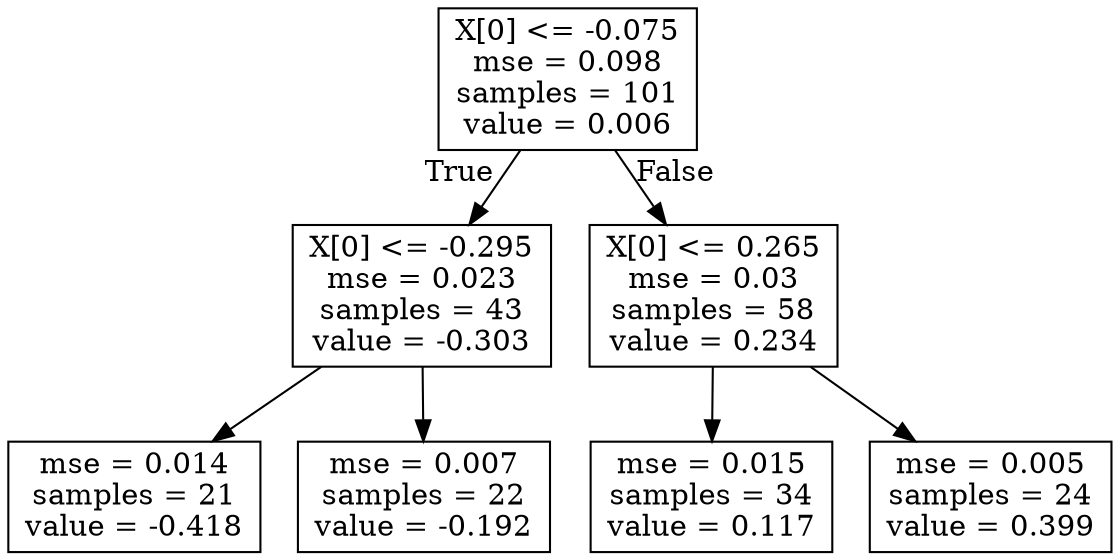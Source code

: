 digraph Tree {
node [shape=box] ;
0 [label="X[0] <= -0.075\nmse = 0.098\nsamples = 101\nvalue = 0.006"] ;
1 [label="X[0] <= -0.295\nmse = 0.023\nsamples = 43\nvalue = -0.303"] ;
0 -> 1 [labeldistance=2.5, labelangle=45, headlabel="True"] ;
2 [label="mse = 0.014\nsamples = 21\nvalue = -0.418"] ;
1 -> 2 ;
3 [label="mse = 0.007\nsamples = 22\nvalue = -0.192"] ;
1 -> 3 ;
4 [label="X[0] <= 0.265\nmse = 0.03\nsamples = 58\nvalue = 0.234"] ;
0 -> 4 [labeldistance=2.5, labelangle=-45, headlabel="False"] ;
5 [label="mse = 0.015\nsamples = 34\nvalue = 0.117"] ;
4 -> 5 ;
6 [label="mse = 0.005\nsamples = 24\nvalue = 0.399"] ;
4 -> 6 ;
}